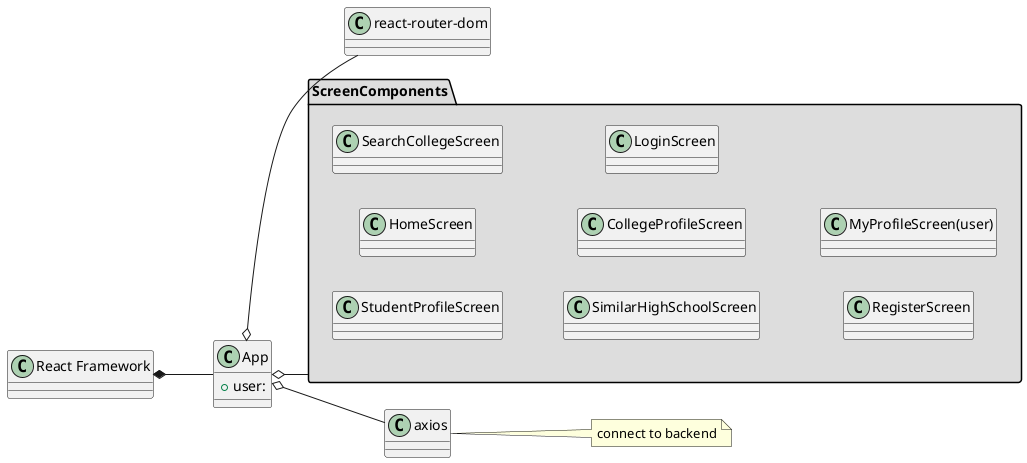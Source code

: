 @startuml frontend
left to right direction

class App{
    +user:
}
class "React Framework"{
}
"React Framework" *-- App
App o-- "react-router-dom"
App o-- axios 
note "connect to backend" as N1
axios -- N1

package ScreenComponents #DDDDDD {

    class StudentProfileScreen{
    }
    class HomeScreen{
    }
    class SearchCollegeScreen{
    }
    class SimilarHighSchoolScreen{
    }
    class CollegeProfileScreen{
    }  
    class LoginScreen{
    } 
    class RegisterScreen{
    }
    class MyProfileScreen(user){
    }
}
App o-- ScreenComponents
@enduml